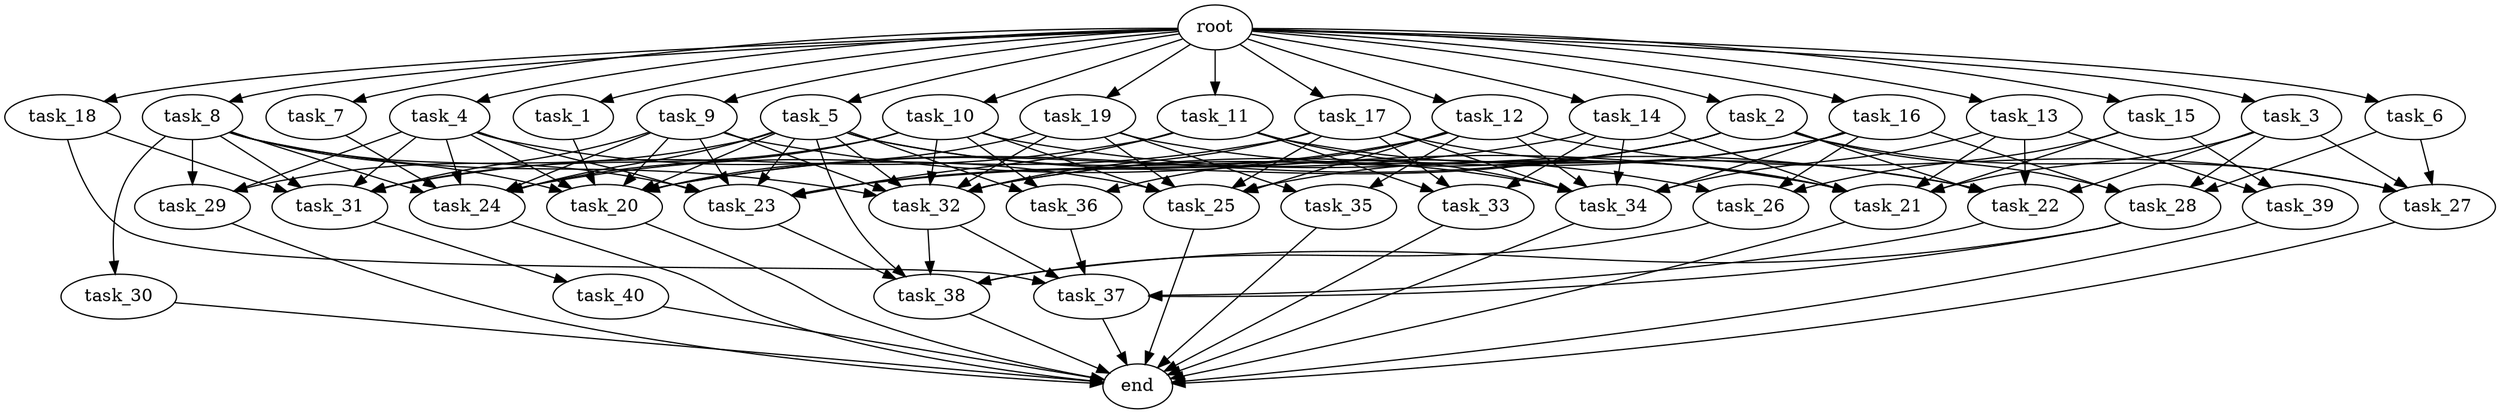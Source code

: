digraph G {
  root [size="0.000000e+00"];
  task_1 [size="9.617470e+09"];
  task_2 [size="6.344515e+09"];
  task_3 [size="9.692475e+09"];
  task_4 [size="7.491264e+09"];
  task_5 [size="5.751805e+09"];
  task_6 [size="6.458451e+09"];
  task_7 [size="3.845324e+09"];
  task_8 [size="8.191881e+09"];
  task_9 [size="1.166634e+09"];
  task_10 [size="8.907026e+09"];
  task_11 [size="4.156746e+09"];
  task_12 [size="4.524746e+09"];
  task_13 [size="1.232020e+09"];
  task_14 [size="7.462803e+09"];
  task_15 [size="9.899487e+09"];
  task_16 [size="4.139216e+09"];
  task_17 [size="9.525512e+09"];
  task_18 [size="1.595511e+07"];
  task_19 [size="9.973822e+09"];
  task_20 [size="7.466308e+09"];
  task_21 [size="9.152791e+09"];
  task_22 [size="2.779571e+09"];
  task_23 [size="8.113266e+09"];
  task_24 [size="9.217272e+09"];
  task_25 [size="1.345138e+09"];
  task_26 [size="8.490447e+09"];
  task_27 [size="1.280931e+09"];
  task_28 [size="6.800814e+09"];
  task_29 [size="9.788505e+09"];
  task_30 [size="2.687380e+09"];
  task_31 [size="5.884243e+09"];
  task_32 [size="3.971387e+08"];
  task_33 [size="8.996544e+09"];
  task_34 [size="2.088359e+09"];
  task_35 [size="4.377744e+09"];
  task_36 [size="4.234344e+09"];
  task_37 [size="2.207851e+09"];
  task_38 [size="4.210339e+09"];
  task_39 [size="3.581476e+09"];
  task_40 [size="7.403954e+09"];
  end [size="0.000000e+00"];

  root -> task_1 [size="1.000000e-12"];
  root -> task_2 [size="1.000000e-12"];
  root -> task_3 [size="1.000000e-12"];
  root -> task_4 [size="1.000000e-12"];
  root -> task_5 [size="1.000000e-12"];
  root -> task_6 [size="1.000000e-12"];
  root -> task_7 [size="1.000000e-12"];
  root -> task_8 [size="1.000000e-12"];
  root -> task_9 [size="1.000000e-12"];
  root -> task_10 [size="1.000000e-12"];
  root -> task_11 [size="1.000000e-12"];
  root -> task_12 [size="1.000000e-12"];
  root -> task_13 [size="1.000000e-12"];
  root -> task_14 [size="1.000000e-12"];
  root -> task_15 [size="1.000000e-12"];
  root -> task_16 [size="1.000000e-12"];
  root -> task_17 [size="1.000000e-12"];
  root -> task_18 [size="1.000000e-12"];
  root -> task_19 [size="1.000000e-12"];
  task_1 -> task_20 [size="9.332885e+07"];
  task_2 -> task_20 [size="9.332885e+07"];
  task_2 -> task_22 [size="5.559141e+07"];
  task_2 -> task_23 [size="1.159038e+08"];
  task_2 -> task_27 [size="3.202328e+07"];
  task_2 -> task_28 [size="1.700203e+08"];
  task_2 -> task_32 [size="4.964233e+06"];
  task_3 -> task_21 [size="1.307542e+08"];
  task_3 -> task_22 [size="5.559141e+07"];
  task_3 -> task_27 [size="3.202328e+07"];
  task_3 -> task_28 [size="1.700203e+08"];
  task_4 -> task_20 [size="9.332885e+07"];
  task_4 -> task_23 [size="1.159038e+08"];
  task_4 -> task_24 [size="1.316753e+08"];
  task_4 -> task_25 [size="2.241897e+07"];
  task_4 -> task_29 [size="3.262835e+08"];
  task_4 -> task_31 [size="9.807071e+07"];
  task_5 -> task_20 [size="9.332885e+07"];
  task_5 -> task_23 [size="1.159038e+08"];
  task_5 -> task_24 [size="1.316753e+08"];
  task_5 -> task_26 [size="2.830149e+08"];
  task_5 -> task_29 [size="3.262835e+08"];
  task_5 -> task_32 [size="4.964233e+06"];
  task_5 -> task_34 [size="2.983370e+07"];
  task_5 -> task_36 [size="1.411448e+08"];
  task_5 -> task_38 [size="8.420679e+07"];
  task_6 -> task_27 [size="3.202328e+07"];
  task_6 -> task_28 [size="1.700203e+08"];
  task_7 -> task_24 [size="1.316753e+08"];
  task_8 -> task_20 [size="9.332885e+07"];
  task_8 -> task_23 [size="1.159038e+08"];
  task_8 -> task_24 [size="1.316753e+08"];
  task_8 -> task_29 [size="3.262835e+08"];
  task_8 -> task_30 [size="2.687380e+08"];
  task_8 -> task_31 [size="9.807071e+07"];
  task_8 -> task_32 [size="4.964233e+06"];
  task_9 -> task_20 [size="9.332885e+07"];
  task_9 -> task_21 [size="1.307542e+08"];
  task_9 -> task_23 [size="1.159038e+08"];
  task_9 -> task_24 [size="1.316753e+08"];
  task_9 -> task_31 [size="9.807071e+07"];
  task_9 -> task_32 [size="4.964233e+06"];
  task_10 -> task_22 [size="5.559141e+07"];
  task_10 -> task_24 [size="1.316753e+08"];
  task_10 -> task_25 [size="2.241897e+07"];
  task_10 -> task_31 [size="9.807071e+07"];
  task_10 -> task_32 [size="4.964233e+06"];
  task_10 -> task_36 [size="1.411448e+08"];
  task_11 -> task_22 [size="5.559141e+07"];
  task_11 -> task_23 [size="1.159038e+08"];
  task_11 -> task_31 [size="9.807071e+07"];
  task_11 -> task_33 [size="2.998848e+08"];
  task_11 -> task_34 [size="2.983370e+07"];
  task_12 -> task_23 [size="1.159038e+08"];
  task_12 -> task_25 [size="2.241897e+07"];
  task_12 -> task_27 [size="3.202328e+07"];
  task_12 -> task_34 [size="2.983370e+07"];
  task_12 -> task_35 [size="2.188872e+08"];
  task_12 -> task_36 [size="1.411448e+08"];
  task_13 -> task_21 [size="1.307542e+08"];
  task_13 -> task_22 [size="5.559141e+07"];
  task_13 -> task_34 [size="2.983370e+07"];
  task_13 -> task_39 [size="1.790738e+08"];
  task_14 -> task_20 [size="9.332885e+07"];
  task_14 -> task_21 [size="1.307542e+08"];
  task_14 -> task_33 [size="2.998848e+08"];
  task_14 -> task_34 [size="2.983370e+07"];
  task_15 -> task_21 [size="1.307542e+08"];
  task_15 -> task_26 [size="2.830149e+08"];
  task_15 -> task_39 [size="1.790738e+08"];
  task_16 -> task_25 [size="2.241897e+07"];
  task_16 -> task_26 [size="2.830149e+08"];
  task_16 -> task_28 [size="1.700203e+08"];
  task_16 -> task_32 [size="4.964233e+06"];
  task_16 -> task_34 [size="2.983370e+07"];
  task_17 -> task_21 [size="1.307542e+08"];
  task_17 -> task_24 [size="1.316753e+08"];
  task_17 -> task_25 [size="2.241897e+07"];
  task_17 -> task_32 [size="4.964233e+06"];
  task_17 -> task_33 [size="2.998848e+08"];
  task_17 -> task_34 [size="2.983370e+07"];
  task_18 -> task_31 [size="9.807071e+07"];
  task_18 -> task_37 [size="4.415703e+07"];
  task_19 -> task_20 [size="9.332885e+07"];
  task_19 -> task_21 [size="1.307542e+08"];
  task_19 -> task_25 [size="2.241897e+07"];
  task_19 -> task_32 [size="4.964233e+06"];
  task_19 -> task_35 [size="2.188872e+08"];
  task_20 -> end [size="1.000000e-12"];
  task_21 -> end [size="1.000000e-12"];
  task_22 -> task_37 [size="4.415703e+07"];
  task_23 -> task_38 [size="8.420679e+07"];
  task_24 -> end [size="1.000000e-12"];
  task_25 -> end [size="1.000000e-12"];
  task_26 -> task_38 [size="8.420679e+07"];
  task_27 -> end [size="1.000000e-12"];
  task_28 -> task_37 [size="4.415703e+07"];
  task_28 -> task_38 [size="8.420679e+07"];
  task_29 -> end [size="1.000000e-12"];
  task_30 -> end [size="1.000000e-12"];
  task_31 -> task_40 [size="7.403954e+08"];
  task_32 -> task_37 [size="4.415703e+07"];
  task_32 -> task_38 [size="8.420679e+07"];
  task_33 -> end [size="1.000000e-12"];
  task_34 -> end [size="1.000000e-12"];
  task_35 -> end [size="1.000000e-12"];
  task_36 -> task_37 [size="4.415703e+07"];
  task_37 -> end [size="1.000000e-12"];
  task_38 -> end [size="1.000000e-12"];
  task_39 -> end [size="1.000000e-12"];
  task_40 -> end [size="1.000000e-12"];
}
